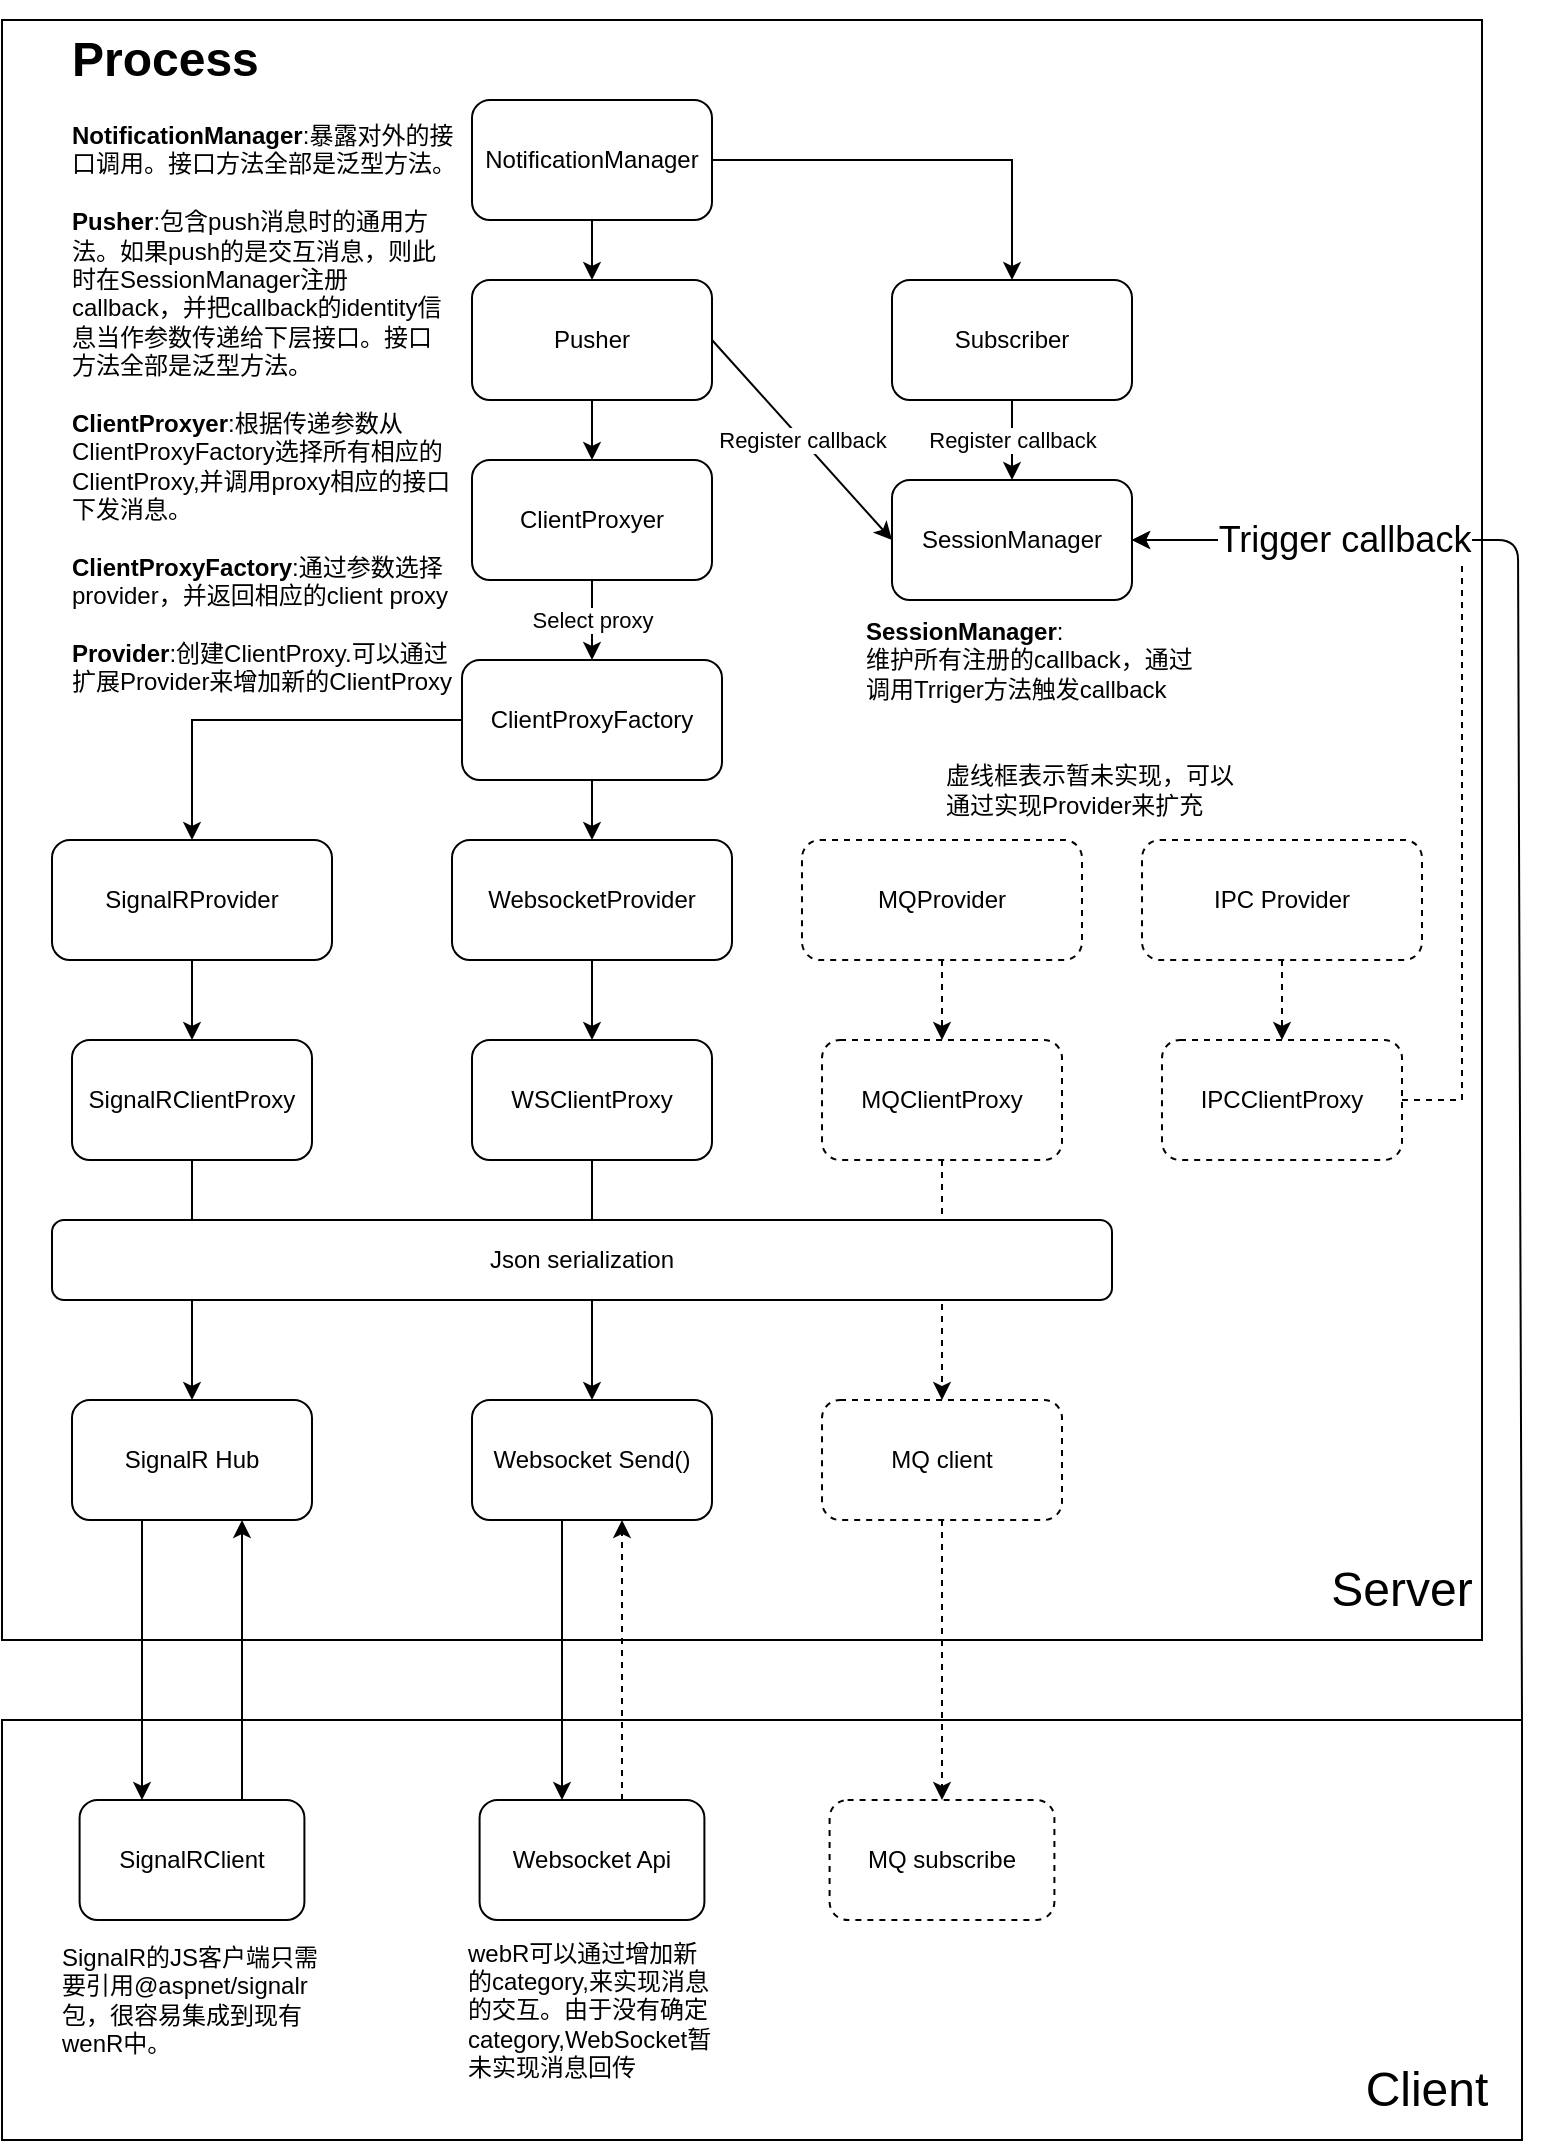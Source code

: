 <mxfile version="13.7.9" type="device"><diagram id="LJeQLoIyd3Ghae9Dn05k" name="Page-1"><mxGraphModel dx="1662" dy="822" grid="1" gridSize="10" guides="1" tooltips="1" connect="1" arrows="1" fold="1" page="1" pageScale="1" pageWidth="850" pageHeight="1100" math="0" shadow="0"><root><mxCell id="0"/><mxCell id="1" parent="0"/><mxCell id="fNSOec8iJBNoKJMKdct--93" value="" style="group" vertex="1" connectable="0" parent="1"><mxGeometry x="45" y="880" width="760" height="210" as="geometry"/></mxCell><mxCell id="fNSOec8iJBNoKJMKdct--34" value="" style="whiteSpace=wrap;html=1;" vertex="1" parent="fNSOec8iJBNoKJMKdct--93"><mxGeometry width="760" height="210" as="geometry"/></mxCell><mxCell id="fNSOec8iJBNoKJMKdct--28" value="SignalRClient" style="whiteSpace=wrap;html=1;rounded=1;" vertex="1" parent="fNSOec8iJBNoKJMKdct--93"><mxGeometry x="38.798" y="40" width="112.405" height="60" as="geometry"/></mxCell><mxCell id="fNSOec8iJBNoKJMKdct--31" value="Websocket Api" style="whiteSpace=wrap;html=1;rounded=1;" vertex="1" parent="fNSOec8iJBNoKJMKdct--93"><mxGeometry x="238.794" y="40" width="112.405" height="60" as="geometry"/></mxCell><mxCell id="fNSOec8iJBNoKJMKdct--33" value="MQ subscribe" style="whiteSpace=wrap;html=1;rounded=1;dashed=1" vertex="1" parent="fNSOec8iJBNoKJMKdct--93"><mxGeometry x="413.795" y="40" width="112.405" height="60" as="geometry"/></mxCell><mxCell id="fNSOec8iJBNoKJMKdct--36" value="&lt;font style=&quot;font-size: 24px&quot;&gt;Client&lt;/font&gt;" style="text;html=1;strokeColor=none;fillColor=none;align=center;verticalAlign=middle;whiteSpace=wrap;rounded=0;" vertex="1" parent="fNSOec8iJBNoKJMKdct--93"><mxGeometry x="680" y="170" width="65" height="30" as="geometry"/></mxCell><mxCell id="fNSOec8iJBNoKJMKdct--91" value="SignalR的JS客户端只需要引用@aspnet/signalr包，很容易集成到现有wenR中。" style="text;html=1;strokeColor=none;fillColor=none;align=left;verticalAlign=middle;whiteSpace=wrap;rounded=0;" vertex="1" parent="fNSOec8iJBNoKJMKdct--93"><mxGeometry x="27.5" y="110" width="135" height="60" as="geometry"/></mxCell><mxCell id="fNSOec8iJBNoKJMKdct--92" value="webR可以通过增加新的category,来实现消息的交互。由于没有确定category,WebSocket暂未实现消息回传" style="text;html=1;strokeColor=none;fillColor=none;align=left;verticalAlign=middle;whiteSpace=wrap;rounded=0;" vertex="1" parent="fNSOec8iJBNoKJMKdct--93"><mxGeometry x="231.25" y="110" width="127.5" height="70" as="geometry"/></mxCell><mxCell id="fNSOec8iJBNoKJMKdct--38" value="" style="whiteSpace=wrap;html=1;" vertex="1" parent="1"><mxGeometry x="45" y="30" width="740" height="810" as="geometry"/></mxCell><mxCell id="fNSOec8iJBNoKJMKdct--1" value="NotificationManager" style="rounded=1;whiteSpace=wrap;html=1;" vertex="1" parent="1"><mxGeometry x="280" y="70" width="120" height="60" as="geometry"/></mxCell><mxCell id="fNSOec8iJBNoKJMKdct--2" value="Pusher" style="whiteSpace=wrap;html=1;rounded=1;" vertex="1" parent="1"><mxGeometry x="280" y="160" width="120" height="60" as="geometry"/></mxCell><mxCell id="fNSOec8iJBNoKJMKdct--3" value="" style="edgeStyle=orthogonalEdgeStyle;rounded=0;orthogonalLoop=1;jettySize=auto;html=1;" edge="1" parent="1" source="fNSOec8iJBNoKJMKdct--1" target="fNSOec8iJBNoKJMKdct--2"><mxGeometry x="55" y="50" as="geometry"/></mxCell><mxCell id="fNSOec8iJBNoKJMKdct--4" value="Subscriber" style="whiteSpace=wrap;html=1;rounded=1;" vertex="1" parent="1"><mxGeometry x="490" y="160" width="120" height="60" as="geometry"/></mxCell><mxCell id="fNSOec8iJBNoKJMKdct--5" value="" style="edgeStyle=orthogonalEdgeStyle;rounded=0;orthogonalLoop=1;jettySize=auto;html=1;" edge="1" parent="1" source="fNSOec8iJBNoKJMKdct--1" target="fNSOec8iJBNoKJMKdct--4"><mxGeometry x="55" y="50" as="geometry"/></mxCell><mxCell id="fNSOec8iJBNoKJMKdct--6" value="ClientProxyer" style="whiteSpace=wrap;html=1;rounded=1;" vertex="1" parent="1"><mxGeometry x="280" y="250" width="120" height="60" as="geometry"/></mxCell><mxCell id="fNSOec8iJBNoKJMKdct--7" value="" style="edgeStyle=orthogonalEdgeStyle;rounded=0;orthogonalLoop=1;jettySize=auto;html=1;" edge="1" parent="1" source="fNSOec8iJBNoKJMKdct--2" target="fNSOec8iJBNoKJMKdct--6"><mxGeometry x="55" y="50" as="geometry"/></mxCell><mxCell id="fNSOec8iJBNoKJMKdct--9" value="SignalRProvider" style="whiteSpace=wrap;html=1;rounded=1;" vertex="1" parent="1"><mxGeometry x="70" y="440" width="140" height="60" as="geometry"/></mxCell><mxCell id="fNSOec8iJBNoKJMKdct--72" style="edgeStyle=orthogonalEdgeStyle;rounded=0;orthogonalLoop=1;jettySize=auto;html=1;entryX=0.5;entryY=0;entryDx=0;entryDy=0;" edge="1" parent="1" source="fNSOec8iJBNoKJMKdct--11" target="fNSOec8iJBNoKJMKdct--9"><mxGeometry relative="1" as="geometry"/></mxCell><mxCell id="fNSOec8iJBNoKJMKdct--11" value="ClientProxyFactory" style="whiteSpace=wrap;html=1;rounded=1;" vertex="1" parent="1"><mxGeometry x="275" y="350" width="130" height="60" as="geometry"/></mxCell><mxCell id="fNSOec8iJBNoKJMKdct--12" value="Select proxy" style="edgeStyle=orthogonalEdgeStyle;rounded=0;orthogonalLoop=1;jettySize=auto;html=1;" edge="1" parent="1" source="fNSOec8iJBNoKJMKdct--6" target="fNSOec8iJBNoKJMKdct--11"><mxGeometry x="55" y="50" as="geometry"/></mxCell><mxCell id="fNSOec8iJBNoKJMKdct--13" value="WebsocketProvider" style="whiteSpace=wrap;html=1;rounded=1;" vertex="1" parent="1"><mxGeometry x="270" y="440" width="140" height="60" as="geometry"/></mxCell><mxCell id="fNSOec8iJBNoKJMKdct--15" value="" style="edgeStyle=orthogonalEdgeStyle;rounded=0;orthogonalLoop=1;jettySize=auto;html=1;" edge="1" parent="1" source="fNSOec8iJBNoKJMKdct--11" target="fNSOec8iJBNoKJMKdct--13"><mxGeometry x="55" y="50" as="geometry"/></mxCell><mxCell id="fNSOec8iJBNoKJMKdct--14" value="IPC Provider" style="whiteSpace=wrap;html=1;rounded=1;dashed=1" vertex="1" parent="1"><mxGeometry x="615" y="440" width="140" height="60" as="geometry"/></mxCell><mxCell id="fNSOec8iJBNoKJMKdct--18" value="MQProvider" style="whiteSpace=wrap;html=1;rounded=1;dashed=1" vertex="1" parent="1"><mxGeometry x="445" y="440" width="140" height="60" as="geometry"/></mxCell><mxCell id="fNSOec8iJBNoKJMKdct--78" style="edgeStyle=orthogonalEdgeStyle;rounded=0;orthogonalLoop=1;jettySize=auto;html=1;" edge="1" parent="1" source="fNSOec8iJBNoKJMKdct--19" target="fNSOec8iJBNoKJMKdct--74"><mxGeometry relative="1" as="geometry"/></mxCell><mxCell id="fNSOec8iJBNoKJMKdct--19" value="SignalRClientProxy" style="whiteSpace=wrap;html=1;rounded=1;" vertex="1" parent="1"><mxGeometry x="80" y="540" width="120" height="60" as="geometry"/></mxCell><mxCell id="fNSOec8iJBNoKJMKdct--20" value="" style="edgeStyle=orthogonalEdgeStyle;rounded=0;orthogonalLoop=1;jettySize=auto;html=1;" edge="1" parent="1" source="fNSOec8iJBNoKJMKdct--9" target="fNSOec8iJBNoKJMKdct--19"><mxGeometry x="55" y="50" as="geometry"/></mxCell><mxCell id="fNSOec8iJBNoKJMKdct--79" style="edgeStyle=orthogonalEdgeStyle;rounded=0;orthogonalLoop=1;jettySize=auto;html=1;entryX=0.5;entryY=0;entryDx=0;entryDy=0;" edge="1" parent="1" source="fNSOec8iJBNoKJMKdct--21" target="fNSOec8iJBNoKJMKdct--75"><mxGeometry relative="1" as="geometry"/></mxCell><mxCell id="fNSOec8iJBNoKJMKdct--21" value="WSClientProxy" style="whiteSpace=wrap;html=1;rounded=1;" vertex="1" parent="1"><mxGeometry x="280" y="540" width="120" height="60" as="geometry"/></mxCell><mxCell id="fNSOec8iJBNoKJMKdct--22" value="" style="edgeStyle=orthogonalEdgeStyle;rounded=0;orthogonalLoop=1;jettySize=auto;html=1;" edge="1" parent="1" source="fNSOec8iJBNoKJMKdct--13" target="fNSOec8iJBNoKJMKdct--21"><mxGeometry x="55" y="50" as="geometry"/></mxCell><mxCell id="fNSOec8iJBNoKJMKdct--64" style="edgeStyle=orthogonalEdgeStyle;rounded=0;orthogonalLoop=1;jettySize=auto;html=1;exitX=1;exitY=0.5;exitDx=0;exitDy=0;entryX=1;entryY=0.5;entryDx=0;entryDy=0;dashed=1" edge="1" parent="1" source="fNSOec8iJBNoKJMKdct--23" target="fNSOec8iJBNoKJMKdct--43"><mxGeometry relative="1" as="geometry"><Array as="points"><mxPoint x="775" y="570"/><mxPoint x="775" y="290"/></Array></mxGeometry></mxCell><mxCell id="fNSOec8iJBNoKJMKdct--23" value="IPCClientProxy" style="whiteSpace=wrap;html=1;rounded=1;dashed=1" vertex="1" parent="1"><mxGeometry x="625" y="540" width="120" height="60" as="geometry"/></mxCell><mxCell id="fNSOec8iJBNoKJMKdct--24" value="" style="edgeStyle=orthogonalEdgeStyle;rounded=0;orthogonalLoop=1;jettySize=auto;html=1;dashed=1" edge="1" parent="1" source="fNSOec8iJBNoKJMKdct--14" target="fNSOec8iJBNoKJMKdct--23"><mxGeometry x="55" y="50" as="geometry"/></mxCell><mxCell id="fNSOec8iJBNoKJMKdct--80" style="edgeStyle=orthogonalEdgeStyle;rounded=0;orthogonalLoop=1;jettySize=auto;html=1;entryX=0.5;entryY=0;entryDx=0;entryDy=0;dashed=1" edge="1" parent="1" source="fNSOec8iJBNoKJMKdct--25" target="fNSOec8iJBNoKJMKdct--77"><mxGeometry relative="1" as="geometry"/></mxCell><mxCell id="fNSOec8iJBNoKJMKdct--25" value="MQClientProxy" style="whiteSpace=wrap;html=1;rounded=1;dashed=1" vertex="1" parent="1"><mxGeometry x="455" y="540" width="120" height="60" as="geometry"/></mxCell><mxCell id="fNSOec8iJBNoKJMKdct--26" value="" style="edgeStyle=orthogonalEdgeStyle;rounded=0;orthogonalLoop=1;jettySize=auto;html=1;dashed=1" edge="1" parent="1" source="fNSOec8iJBNoKJMKdct--18" target="fNSOec8iJBNoKJMKdct--25"><mxGeometry x="55" y="50" as="geometry"/></mxCell><mxCell id="fNSOec8iJBNoKJMKdct--39" value="&lt;font style=&quot;font-size: 24px&quot;&gt;Server&lt;/font&gt;" style="text;html=1;strokeColor=none;fillColor=none;align=center;verticalAlign=middle;whiteSpace=wrap;rounded=0;" vertex="1" parent="1"><mxGeometry x="705" y="800" width="80" height="30" as="geometry"/></mxCell><mxCell id="fNSOec8iJBNoKJMKdct--43" value="SessionManager" style="whiteSpace=wrap;html=1;rounded=1;" vertex="1" parent="1"><mxGeometry x="490" y="260" width="120" height="60" as="geometry"/></mxCell><mxCell id="fNSOec8iJBNoKJMKdct--44" value="&lt;span style=&quot;color: rgb(0 , 0 , 0) ; font-family: &amp;#34;helvetica&amp;#34; ; font-size: 11px ; font-style: normal ; font-weight: 400 ; letter-spacing: normal ; text-align: center ; text-indent: 0px ; text-transform: none ; word-spacing: 0px ; background-color: rgb(255 , 255 , 255) ; display: inline ; float: none&quot;&gt;Register callback&lt;/span&gt;" style="edgeStyle=orthogonalEdgeStyle;rounded=0;orthogonalLoop=1;jettySize=auto;html=1;" edge="1" parent="1" source="fNSOec8iJBNoKJMKdct--4" target="fNSOec8iJBNoKJMKdct--43"><mxGeometry x="55" y="50" as="geometry"/></mxCell><mxCell id="fNSOec8iJBNoKJMKdct--48" value="Register callback" style="endArrow=classic;html=1;exitX=1;exitY=0.5;exitDx=0;exitDy=0;entryX=0;entryY=0.5;entryDx=0;entryDy=0;" edge="1" parent="1" source="fNSOec8iJBNoKJMKdct--2" target="fNSOec8iJBNoKJMKdct--43"><mxGeometry x="55" y="50" width="50" height="50" as="geometry"><mxPoint x="425" y="200" as="sourcePoint"/><mxPoint x="475" y="150" as="targetPoint"/></mxGeometry></mxCell><mxCell id="fNSOec8iJBNoKJMKdct--40" value="" style="endArrow=classic;html=1;entryX=1;entryY=0.5;entryDx=0;entryDy=0;exitX=1;exitY=0;exitDx=0;exitDy=0;" edge="1" parent="1" source="fNSOec8iJBNoKJMKdct--34" target="fNSOec8iJBNoKJMKdct--43"><mxGeometry width="50" height="50" relative="1" as="geometry"><mxPoint x="835" y="830" as="sourcePoint"/><mxPoint x="885" y="780" as="targetPoint"/><Array as="points"><mxPoint x="803" y="290"/><mxPoint x="715" y="290"/></Array></mxGeometry></mxCell><mxCell id="fNSOec8iJBNoKJMKdct--41" value="&lt;font style=&quot;font-size: 18px&quot;&gt;Trigger callback&lt;/font&gt;" style="edgeLabel;html=1;align=center;verticalAlign=middle;resizable=0;points=[];" vertex="1" connectable="0" parent="fNSOec8iJBNoKJMKdct--40"><mxGeometry x="-0.141" y="-2" relative="1" as="geometry"><mxPoint x="-89.8" y="-254" as="offset"/></mxGeometry></mxCell><mxCell id="fNSOec8iJBNoKJMKdct--63" value="Json serialization" style="rounded=1;whiteSpace=wrap;html=1;" vertex="1" parent="1"><mxGeometry x="70" y="630" width="530" height="40" as="geometry"/></mxCell><mxCell id="fNSOec8iJBNoKJMKdct--71" value="&lt;h1&gt;Process&lt;/h1&gt;&lt;div&gt;&lt;b&gt;NotificationManager&lt;/b&gt;:&lt;span&gt;暴露&lt;/span&gt;对外&lt;span&gt;的接口调用。接口方法全部是泛型方法。&lt;/span&gt;&lt;/div&gt;&lt;div&gt;&lt;span&gt;&lt;br&gt;&lt;/span&gt;&lt;/div&gt;&lt;div&gt;&lt;b&gt;Pusher&lt;/b&gt;&lt;span&gt;:&lt;/span&gt;&lt;span&gt;包含push消息时的通用方法。如果push的是交互消息，则此时在SessionManager注册callback，并把callback的identity信息当作参数传递给下层接口。&lt;/span&gt;&lt;span&gt;接口方法全部是泛型方法。&lt;/span&gt;&lt;/div&gt;&lt;div&gt;&lt;span&gt;&lt;br&gt;&lt;/span&gt;&lt;/div&gt;&lt;div&gt;&lt;b&gt;ClientProxyer&lt;/b&gt;:&lt;span&gt;根据传递参数从ClientProxyFactory选择所有相应的ClientProxy,并调用proxy相应的接口下发消息。&lt;/span&gt;&lt;/div&gt;&lt;br&gt;&lt;div&gt;&lt;span style=&quot;text-align: center&quot;&gt;&lt;b&gt;ClientProxyFactory&lt;/b&gt;:&lt;/span&gt;&lt;span&gt;通过参数选择provider，并返回相应的client proxy&lt;/span&gt;&lt;br&gt;&lt;/div&gt;&lt;div&gt;&lt;b&gt;&lt;br&gt;&lt;/b&gt;&lt;/div&gt;&lt;div&gt;&lt;b&gt;Provider&lt;/b&gt;:创建ClientProxy.可以通过扩展Provider来增加新的ClientProxy&lt;/div&gt;" style="text;html=1;strokeColor=none;fillColor=none;spacing=5;spacingTop=-20;whiteSpace=wrap;overflow=hidden;rounded=0;" vertex="1" parent="1"><mxGeometry x="75" y="30" width="200" height="350" as="geometry"/></mxCell><mxCell id="fNSOec8iJBNoKJMKdct--73" value="&lt;b&gt;SessionManager&lt;/b&gt;:&lt;br&gt;&lt;div&gt;维护所有注册的callback，通过调用Trriger方法触发callback&lt;/div&gt;" style="text;html=1;strokeColor=none;fillColor=none;align=left;verticalAlign=middle;whiteSpace=wrap;rounded=0;" vertex="1" parent="1"><mxGeometry x="475" y="330" width="170" height="40" as="geometry"/></mxCell><mxCell id="fNSOec8iJBNoKJMKdct--81" style="edgeStyle=orthogonalEdgeStyle;rounded=0;orthogonalLoop=1;jettySize=auto;html=1;" edge="1" parent="1" source="fNSOec8iJBNoKJMKdct--74" target="fNSOec8iJBNoKJMKdct--28"><mxGeometry relative="1" as="geometry"><Array as="points"><mxPoint x="115" y="810"/><mxPoint x="115" y="810"/></Array></mxGeometry></mxCell><mxCell id="fNSOec8iJBNoKJMKdct--74" value="SignalR Hub" style="whiteSpace=wrap;html=1;rounded=1;" vertex="1" parent="1"><mxGeometry x="80" y="720" width="120" height="60" as="geometry"/></mxCell><mxCell id="fNSOec8iJBNoKJMKdct--82" style="edgeStyle=orthogonalEdgeStyle;rounded=0;orthogonalLoop=1;jettySize=auto;html=1;" edge="1" parent="1" source="fNSOec8iJBNoKJMKdct--75" target="fNSOec8iJBNoKJMKdct--31"><mxGeometry relative="1" as="geometry"><Array as="points"><mxPoint x="325" y="830"/><mxPoint x="325" y="830"/></Array></mxGeometry></mxCell><mxCell id="fNSOec8iJBNoKJMKdct--75" value="Websocket Send()" style="whiteSpace=wrap;html=1;rounded=1;" vertex="1" parent="1"><mxGeometry x="280" y="720" width="120" height="60" as="geometry"/></mxCell><mxCell id="fNSOec8iJBNoKJMKdct--83" style="edgeStyle=orthogonalEdgeStyle;rounded=0;orthogonalLoop=1;jettySize=auto;html=1;dashed=1" edge="1" parent="1" source="fNSOec8iJBNoKJMKdct--77" target="fNSOec8iJBNoKJMKdct--33"><mxGeometry relative="1" as="geometry"/></mxCell><mxCell id="fNSOec8iJBNoKJMKdct--77" value="MQ client" style="whiteSpace=wrap;html=1;rounded=1;dashed=1" vertex="1" parent="1"><mxGeometry x="455" y="720" width="120" height="60" as="geometry"/></mxCell><mxCell id="fNSOec8iJBNoKJMKdct--85" value="虚线框表示暂未实现，可以通过实现Provider来扩充" style="text;html=1;strokeColor=none;fillColor=none;align=left;verticalAlign=middle;whiteSpace=wrap;rounded=0;" vertex="1" parent="1"><mxGeometry x="515" y="390" width="150" height="50" as="geometry"/></mxCell><mxCell id="fNSOec8iJBNoKJMKdct--86" style="edgeStyle=orthogonalEdgeStyle;rounded=0;orthogonalLoop=1;jettySize=auto;html=1;" edge="1" parent="1" source="fNSOec8iJBNoKJMKdct--28" target="fNSOec8iJBNoKJMKdct--74"><mxGeometry relative="1" as="geometry"><Array as="points"><mxPoint x="165" y="830"/><mxPoint x="165" y="830"/></Array></mxGeometry></mxCell><mxCell id="fNSOec8iJBNoKJMKdct--90" style="edgeStyle=orthogonalEdgeStyle;rounded=0;orthogonalLoop=1;jettySize=auto;html=1;dashed=1" edge="1" parent="1" source="fNSOec8iJBNoKJMKdct--31" target="fNSOec8iJBNoKJMKdct--75"><mxGeometry relative="1" as="geometry"><Array as="points"><mxPoint x="355" y="860"/><mxPoint x="355" y="860"/></Array></mxGeometry></mxCell></root></mxGraphModel></diagram></mxfile>